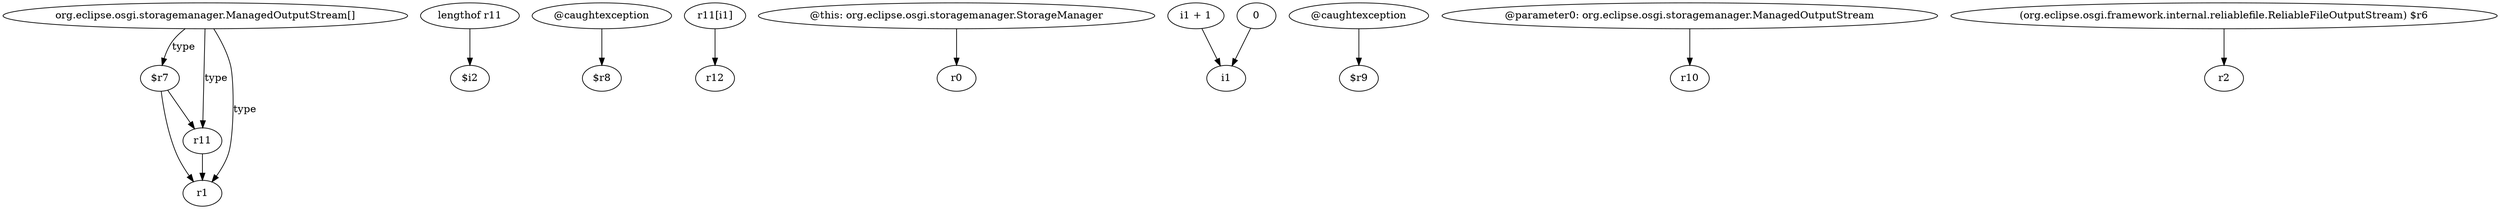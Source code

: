 digraph g {
0[label="org.eclipse.osgi.storagemanager.ManagedOutputStream[]"]
1[label="$r7"]
0->1[label="type"]
2[label="r11"]
0->2[label="type"]
3[label="r1"]
2->3[label=""]
4[label="lengthof r11"]
5[label="$i2"]
4->5[label=""]
6[label="@caughtexception"]
7[label="$r8"]
6->7[label=""]
1->3[label=""]
8[label="r11[i1]"]
9[label="r12"]
8->9[label=""]
1->2[label=""]
10[label="@this: org.eclipse.osgi.storagemanager.StorageManager"]
11[label="r0"]
10->11[label=""]
12[label="i1 + 1"]
13[label="i1"]
12->13[label=""]
0->3[label="type"]
14[label="@caughtexception"]
15[label="$r9"]
14->15[label=""]
16[label="@parameter0: org.eclipse.osgi.storagemanager.ManagedOutputStream"]
17[label="r10"]
16->17[label=""]
18[label="0"]
18->13[label=""]
19[label="(org.eclipse.osgi.framework.internal.reliablefile.ReliableFileOutputStream) $r6"]
20[label="r2"]
19->20[label=""]
}